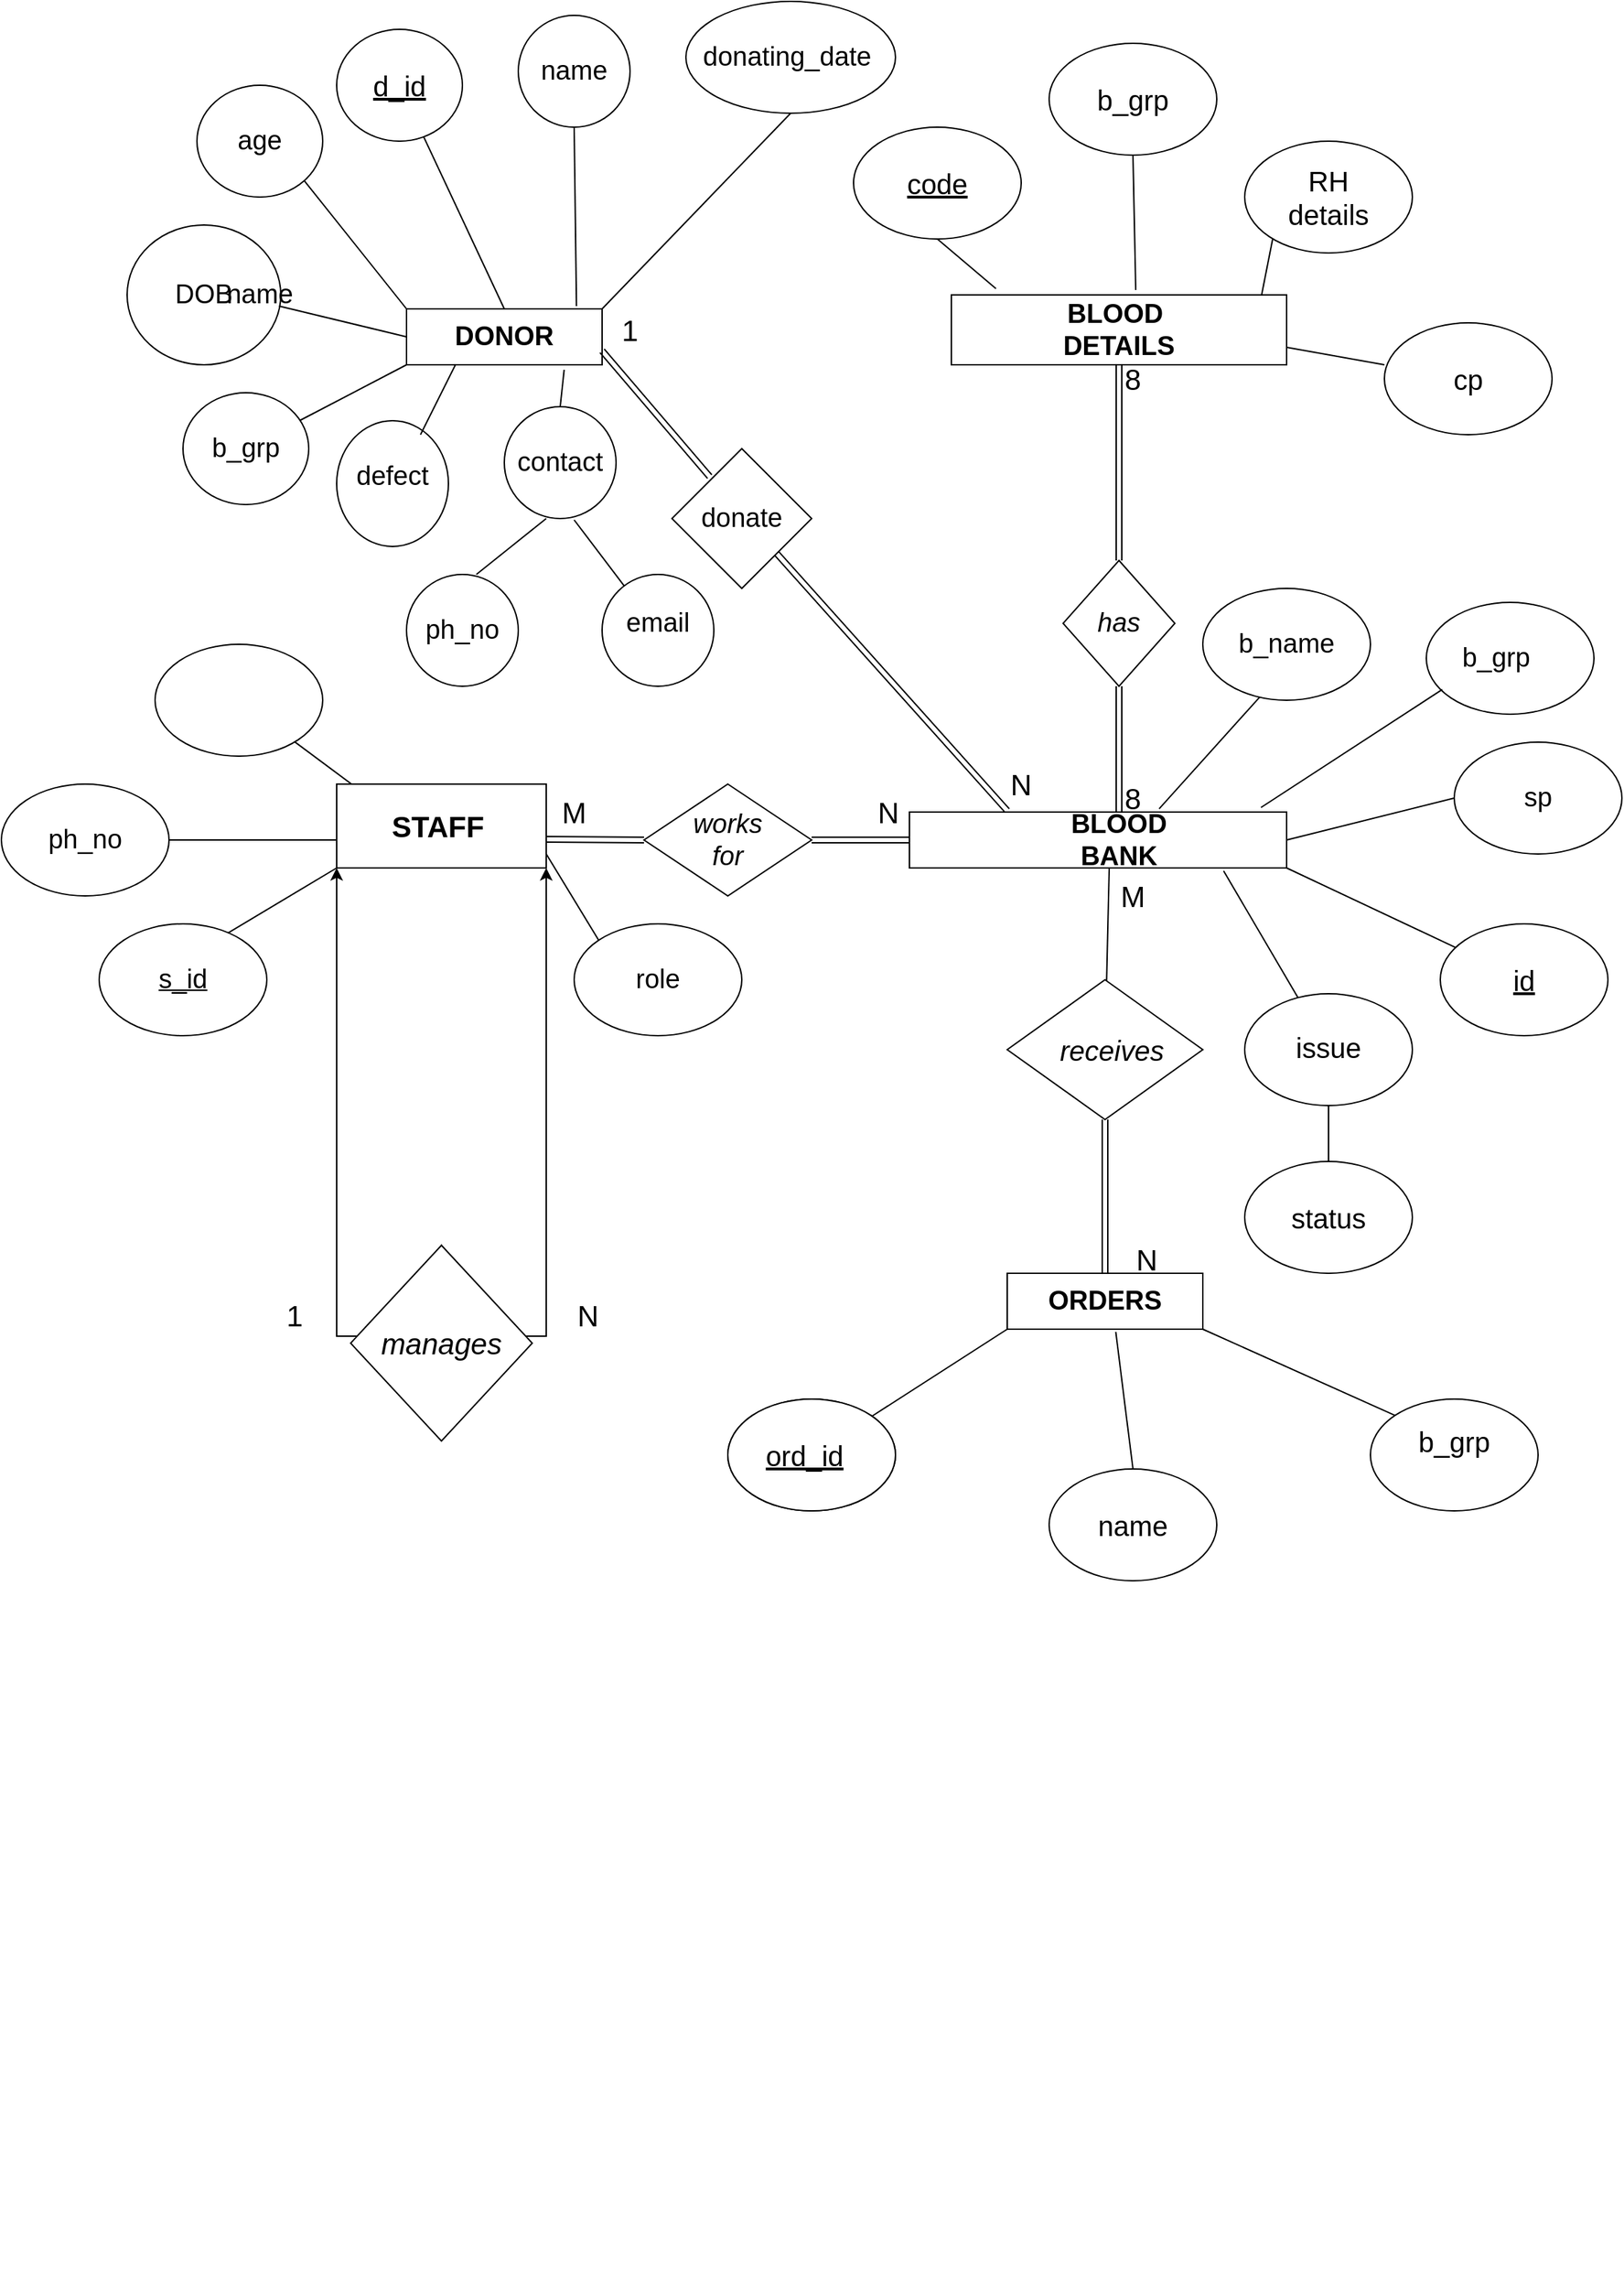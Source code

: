 <mxfile version="14.0.0" type="google"><diagram id="v6pWourK-ktPhXXkIA4Z" name="Page-1"><mxGraphModel dx="2047" dy="3203" grid="1" gridSize="10" guides="1" tooltips="1" connect="1" arrows="1" fold="1" page="1" pageScale="1" pageWidth="850" pageHeight="1100" math="0" shadow="0" extFonts="Permanent Marker^https://fonts.googleapis.com/css?family=Permanent+Marker"><root><mxCell id="0"/><mxCell id="1" parent="0"/><mxCell id="GOh5s-O_sC4EBMlt9YYy-1" value="" style="rounded=0;whiteSpace=wrap;html=1;" parent="1" vertex="1"><mxGeometry x="100" y="90" width="140" height="40" as="geometry"/></mxCell><mxCell id="GOh5s-O_sC4EBMlt9YYy-2" value="" style="whiteSpace=wrap;html=1;" parent="1" vertex="1"><mxGeometry x="490" y="80" width="240" height="50" as="geometry"/></mxCell><mxCell id="GOh5s-O_sC4EBMlt9YYy-3" style="edgeStyle=orthogonalEdgeStyle;rounded=0;orthogonalLoop=1;jettySize=auto;html=1;exitX=0.5;exitY=1;exitDx=0;exitDy=0;" parent="1" source="GOh5s-O_sC4EBMlt9YYy-2" target="GOh5s-O_sC4EBMlt9YYy-2" edge="1"><mxGeometry relative="1" as="geometry"/></mxCell><mxCell id="GOh5s-O_sC4EBMlt9YYy-5" value="" style="rounded=0;whiteSpace=wrap;html=1;" parent="1" vertex="1"><mxGeometry x="460" y="450" width="270" height="40" as="geometry"/></mxCell><mxCell id="GOh5s-O_sC4EBMlt9YYy-9" value="" style="rhombus;whiteSpace=wrap;html=1;" parent="1" vertex="1"><mxGeometry x="290" y="190" width="100" height="100" as="geometry"/></mxCell><mxCell id="GOh5s-O_sC4EBMlt9YYy-10" value="" style="rhombus;whiteSpace=wrap;html=1;" parent="1" vertex="1"><mxGeometry x="270" y="430" width="120" height="80" as="geometry"/></mxCell><mxCell id="GOh5s-O_sC4EBMlt9YYy-16" value="" style="rhombus;whiteSpace=wrap;html=1;" parent="1" vertex="1"><mxGeometry x="570" y="270" width="80" height="90" as="geometry"/></mxCell><mxCell id="GOh5s-O_sC4EBMlt9YYy-21" style="edgeStyle=orthogonalEdgeStyle;rounded=0;orthogonalLoop=1;jettySize=auto;html=1;" parent="1" source="GOh5s-O_sC4EBMlt9YYy-19" edge="1"><mxGeometry relative="1" as="geometry"><mxPoint x="200" y="490" as="targetPoint"/><mxPoint x="160.0" y="825.0" as="sourcePoint"/><Array as="points"><mxPoint x="200" y="825"/></Array></mxGeometry></mxCell><mxCell id="GOh5s-O_sC4EBMlt9YYy-24" style="edgeStyle=orthogonalEdgeStyle;rounded=0;orthogonalLoop=1;jettySize=auto;html=1;entryX=0;entryY=1;entryDx=0;entryDy=0;entryPerimeter=0;" parent="1" source="GOh5s-O_sC4EBMlt9YYy-19" edge="1"><mxGeometry relative="1" as="geometry"><mxPoint x="50" y="490" as="targetPoint"/><mxPoint x="90.0" y="825.0" as="sourcePoint"/><Array as="points"><mxPoint x="50" y="825"/><mxPoint x="50" y="510"/></Array></mxGeometry></mxCell><mxCell id="GOh5s-O_sC4EBMlt9YYy-26" value="" style="rhombus;whiteSpace=wrap;html=1;" parent="1" vertex="1"><mxGeometry x="530" y="570" width="140" height="100" as="geometry"/></mxCell><mxCell id="GOh5s-O_sC4EBMlt9YYy-19" value="" style="rhombus;whiteSpace=wrap;html=1;" parent="1" vertex="1"><mxGeometry x="90" y="760" width="70" height="130" as="geometry"/></mxCell><mxCell id="GOh5s-O_sC4EBMlt9YYy-27" value="" style="rounded=0;whiteSpace=wrap;html=1;" parent="1" vertex="1"><mxGeometry x="530" y="780" width="140" height="40" as="geometry"/></mxCell><mxCell id="GOh5s-O_sC4EBMlt9YYy-28" value="" style="ellipse;whiteSpace=wrap;html=1;" parent="1" vertex="1"><mxGeometry x="50" y="-110" width="90" height="80" as="geometry"/></mxCell><mxCell id="GOh5s-O_sC4EBMlt9YYy-29" value="" style="ellipse;whiteSpace=wrap;html=1;" parent="1" vertex="1"><mxGeometry x="180" y="-120" width="80" height="80" as="geometry"/></mxCell><mxCell id="GOh5s-O_sC4EBMlt9YYy-30" value="" style="ellipse;whiteSpace=wrap;html=1;" parent="1" vertex="1"><mxGeometry x="300" y="-130" width="150" height="80" as="geometry"/></mxCell><mxCell id="GOh5s-O_sC4EBMlt9YYy-32" value="" style="ellipse;whiteSpace=wrap;html=1;" parent="1" vertex="1"><mxGeometry x="-50" y="-70" width="90" height="80" as="geometry"/></mxCell><mxCell id="GOh5s-O_sC4EBMlt9YYy-33" value="" style="ellipse;whiteSpace=wrap;html=1;" parent="1" vertex="1"><mxGeometry x="-100" y="30" width="110" height="100" as="geometry"/></mxCell><mxCell id="GOh5s-O_sC4EBMlt9YYy-34" value="" style="ellipse;whiteSpace=wrap;html=1;" parent="1" vertex="1"><mxGeometry x="-60" y="150" width="90" height="80" as="geometry"/></mxCell><mxCell id="GOh5s-O_sC4EBMlt9YYy-35" value="" style="ellipse;whiteSpace=wrap;html=1;" parent="1" vertex="1"><mxGeometry x="50" y="170" width="80" height="90" as="geometry"/></mxCell><mxCell id="GOh5s-O_sC4EBMlt9YYy-37" value="" style="ellipse;whiteSpace=wrap;html=1;aspect=fixed;" parent="1" vertex="1"><mxGeometry x="170" y="160" width="80" height="80" as="geometry"/></mxCell><mxCell id="GOh5s-O_sC4EBMlt9YYy-39" value="" style="ellipse;whiteSpace=wrap;html=1;aspect=fixed;" parent="1" vertex="1"><mxGeometry x="100" y="280" width="80" height="80" as="geometry"/></mxCell><mxCell id="GOh5s-O_sC4EBMlt9YYy-40" value="" style="ellipse;whiteSpace=wrap;html=1;aspect=fixed;" parent="1" vertex="1"><mxGeometry x="240" y="280" width="80" height="80" as="geometry"/></mxCell><mxCell id="GOh5s-O_sC4EBMlt9YYy-43" value="" style="endArrow=none;html=1;entryX=0.5;entryY=1;entryDx=0;entryDy=0;exitX=1;exitY=0;exitDx=0;exitDy=0;" parent="1" source="GOh5s-O_sC4EBMlt9YYy-1" target="GOh5s-O_sC4EBMlt9YYy-30" edge="1"><mxGeometry width="50" height="50" relative="1" as="geometry"><mxPoint x="400" y="190" as="sourcePoint"/><mxPoint x="450" y="140" as="targetPoint"/></mxGeometry></mxCell><mxCell id="GOh5s-O_sC4EBMlt9YYy-44" value="" style="endArrow=none;html=1;entryX=0.5;entryY=1;entryDx=0;entryDy=0;exitX=0.869;exitY=-0.05;exitDx=0;exitDy=0;exitPerimeter=0;" parent="1" source="GOh5s-O_sC4EBMlt9YYy-1" target="GOh5s-O_sC4EBMlt9YYy-29" edge="1"><mxGeometry width="50" height="50" relative="1" as="geometry"><mxPoint x="400" y="190" as="sourcePoint"/><mxPoint x="450" y="140" as="targetPoint"/></mxGeometry></mxCell><mxCell id="GOh5s-O_sC4EBMlt9YYy-45" value="" style="endArrow=none;html=1;exitX=0.5;exitY=0;exitDx=0;exitDy=0;" parent="1" source="GOh5s-O_sC4EBMlt9YYy-1" target="GOh5s-O_sC4EBMlt9YYy-28" edge="1"><mxGeometry width="50" height="50" relative="1" as="geometry"><mxPoint x="400" y="190" as="sourcePoint"/><mxPoint x="450" y="140" as="targetPoint"/></mxGeometry></mxCell><mxCell id="GOh5s-O_sC4EBMlt9YYy-46" value="" style="endArrow=none;html=1;entryX=1;entryY=1;entryDx=0;entryDy=0;exitX=0;exitY=0;exitDx=0;exitDy=0;" parent="1" source="GOh5s-O_sC4EBMlt9YYy-1" target="GOh5s-O_sC4EBMlt9YYy-32" edge="1"><mxGeometry width="50" height="50" relative="1" as="geometry"><mxPoint x="400" y="190" as="sourcePoint"/><mxPoint x="450" y="140" as="targetPoint"/></mxGeometry></mxCell><mxCell id="GOh5s-O_sC4EBMlt9YYy-47" value="" style="endArrow=none;html=1;entryX=0.989;entryY=0.58;entryDx=0;entryDy=0;entryPerimeter=0;" parent="1" target="GOh5s-O_sC4EBMlt9YYy-33" edge="1"><mxGeometry width="50" height="50" relative="1" as="geometry"><mxPoint x="100" y="110" as="sourcePoint"/><mxPoint x="450" y="140" as="targetPoint"/></mxGeometry></mxCell><mxCell id="GOh5s-O_sC4EBMlt9YYy-48" value="" style="endArrow=none;html=1;entryX=0;entryY=1;entryDx=0;entryDy=0;" parent="1" source="GOh5s-O_sC4EBMlt9YYy-34" target="GOh5s-O_sC4EBMlt9YYy-1" edge="1"><mxGeometry width="50" height="50" relative="1" as="geometry"><mxPoint x="400" y="190" as="sourcePoint"/><mxPoint x="450" y="140" as="targetPoint"/></mxGeometry></mxCell><mxCell id="GOh5s-O_sC4EBMlt9YYy-49" value="" style="endArrow=none;html=1;entryX=0.25;entryY=1;entryDx=0;entryDy=0;exitX=0.75;exitY=0.111;exitDx=0;exitDy=0;exitPerimeter=0;" parent="1" source="GOh5s-O_sC4EBMlt9YYy-35" target="GOh5s-O_sC4EBMlt9YYy-1" edge="1"><mxGeometry width="50" height="50" relative="1" as="geometry"><mxPoint x="100" y="160" as="sourcePoint"/><mxPoint x="450" y="140" as="targetPoint"/><Array as="points"/></mxGeometry></mxCell><mxCell id="GOh5s-O_sC4EBMlt9YYy-50" value="" style="endArrow=none;html=1;exitX=0.5;exitY=0;exitDx=0;exitDy=0;entryX=0.806;entryY=1.09;entryDx=0;entryDy=0;entryPerimeter=0;" parent="1" source="GOh5s-O_sC4EBMlt9YYy-37" target="GOh5s-O_sC4EBMlt9YYy-1" edge="1"><mxGeometry width="50" height="50" relative="1" as="geometry"><mxPoint x="400" y="190" as="sourcePoint"/><mxPoint x="450" y="140" as="targetPoint"/></mxGeometry></mxCell><mxCell id="GOh5s-O_sC4EBMlt9YYy-51" value="" style="endArrow=none;html=1;entryX=1;entryY=0.75;entryDx=0;entryDy=0;" parent="1" target="GOh5s-O_sC4EBMlt9YYy-1" edge="1"><mxGeometry width="50" height="50" relative="1" as="geometry"><mxPoint x="240" y="120" as="sourcePoint"/><mxPoint x="460" y="140" as="targetPoint"/></mxGeometry></mxCell><mxCell id="GOh5s-O_sC4EBMlt9YYy-52" value="" style="endArrow=none;html=1;" parent="1" edge="1"><mxGeometry width="50" height="50" relative="1" as="geometry"><mxPoint x="320" y="120" as="sourcePoint"/><mxPoint x="320" y="120" as="targetPoint"/></mxGeometry></mxCell><mxCell id="GOh5s-O_sC4EBMlt9YYy-57" value="" style="endArrow=none;html=1;" parent="1" edge="1"><mxGeometry width="50" height="50" relative="1" as="geometry"><mxPoint x="150" y="280" as="sourcePoint"/><mxPoint x="200" y="240" as="targetPoint"/></mxGeometry></mxCell><mxCell id="GOh5s-O_sC4EBMlt9YYy-59" value="" style="endArrow=none;html=1;" parent="1" source="GOh5s-O_sC4EBMlt9YYy-40" edge="1"><mxGeometry width="50" height="50" relative="1" as="geometry"><mxPoint x="480" y="410" as="sourcePoint"/><mxPoint x="220" y="241" as="targetPoint"/></mxGeometry></mxCell><mxCell id="GOh5s-O_sC4EBMlt9YYy-62" value="" style="shape=link;html=1;exitX=1;exitY=0.75;exitDx=0;exitDy=0;" parent="1" source="GOh5s-O_sC4EBMlt9YYy-1" edge="1"><mxGeometry width="100" relative="1" as="geometry"><mxPoint x="450" y="240" as="sourcePoint"/><mxPoint x="317" y="210" as="targetPoint"/></mxGeometry></mxCell><mxCell id="GOh5s-O_sC4EBMlt9YYy-63" value="" style="shape=link;html=1;exitX=1;exitY=1;exitDx=0;exitDy=0;" parent="1" source="GOh5s-O_sC4EBMlt9YYy-9" edge="1"><mxGeometry width="100" relative="1" as="geometry"><mxPoint x="450" y="240" as="sourcePoint"/><mxPoint x="530" y="449" as="targetPoint"/></mxGeometry></mxCell><mxCell id="GOh5s-O_sC4EBMlt9YYy-66" value="" style="shape=link;html=1;entryX=0.5;entryY=0;entryDx=0;entryDy=0;" parent="1" source="GOh5s-O_sC4EBMlt9YYy-26" target="GOh5s-O_sC4EBMlt9YYy-27" edge="1"><mxGeometry width="100" relative="1" as="geometry"><mxPoint x="450" y="640" as="sourcePoint"/><mxPoint x="550" y="640" as="targetPoint"/></mxGeometry></mxCell><mxCell id="GOh5s-O_sC4EBMlt9YYy-67" value="" style="endArrow=none;html=1;" parent="1" source="GOh5s-O_sC4EBMlt9YYy-26" edge="1"><mxGeometry width="50" height="50" relative="1" as="geometry"><mxPoint x="480" y="670" as="sourcePoint"/><mxPoint x="603" y="490" as="targetPoint"/></mxGeometry></mxCell><mxCell id="GOh5s-O_sC4EBMlt9YYy-68" value="" style="ellipse;whiteSpace=wrap;html=1;" parent="1" vertex="1"><mxGeometry x="700" y="580" width="120" height="80" as="geometry"/></mxCell><mxCell id="GOh5s-O_sC4EBMlt9YYy-69" value="" style="ellipse;whiteSpace=wrap;html=1;" parent="1" vertex="1"><mxGeometry x="700" y="700" width="120" height="80" as="geometry"/></mxCell><mxCell id="GOh5s-O_sC4EBMlt9YYy-73" value="" style="ellipse;whiteSpace=wrap;html=1;" parent="1" vertex="1"><mxGeometry x="840" y="530" width="120" height="80" as="geometry"/></mxCell><mxCell id="GOh5s-O_sC4EBMlt9YYy-74" value="" style="ellipse;whiteSpace=wrap;html=1;" parent="1" vertex="1"><mxGeometry x="850" y="400" width="120" height="80" as="geometry"/></mxCell><mxCell id="GOh5s-O_sC4EBMlt9YYy-75" value="" style="ellipse;whiteSpace=wrap;html=1;" parent="1" vertex="1"><mxGeometry x="670" y="290" width="120" height="80" as="geometry"/></mxCell><mxCell id="GOh5s-O_sC4EBMlt9YYy-76" value="" style="ellipse;whiteSpace=wrap;html=1;" parent="1" vertex="1"><mxGeometry x="830" y="300" width="120" height="80" as="geometry"/></mxCell><mxCell id="GOh5s-O_sC4EBMlt9YYy-78" value="" style="endArrow=none;html=1;exitX=0.662;exitY=-0.058;exitDx=0;exitDy=0;exitPerimeter=0;entryX=0.34;entryY=0.971;entryDx=0;entryDy=0;entryPerimeter=0;" parent="1" source="GOh5s-O_sC4EBMlt9YYy-5" target="GOh5s-O_sC4EBMlt9YYy-75" edge="1"><mxGeometry width="50" height="50" relative="1" as="geometry"><mxPoint x="1110" y="200" as="sourcePoint"/><mxPoint x="1160" y="150" as="targetPoint"/></mxGeometry></mxCell><mxCell id="GOh5s-O_sC4EBMlt9YYy-79" value="" style="endArrow=none;html=1;exitX=0.932;exitY=-0.081;exitDx=0;exitDy=0;exitPerimeter=0;entryX=0.095;entryY=0.779;entryDx=0;entryDy=0;entryPerimeter=0;" parent="1" source="GOh5s-O_sC4EBMlt9YYy-5" target="GOh5s-O_sC4EBMlt9YYy-76" edge="1"><mxGeometry width="50" height="50" relative="1" as="geometry"><mxPoint x="1110" y="200" as="sourcePoint"/><mxPoint x="790" y="531.778" as="targetPoint"/></mxGeometry></mxCell><mxCell id="GOh5s-O_sC4EBMlt9YYy-80" value="" style="endArrow=none;html=1;exitX=1;exitY=0.5;exitDx=0;exitDy=0;entryX=0;entryY=0.5;entryDx=0;entryDy=0;" parent="1" source="GOh5s-O_sC4EBMlt9YYy-5" target="GOh5s-O_sC4EBMlt9YYy-74" edge="1"><mxGeometry width="50" height="50" relative="1" as="geometry"><mxPoint x="1110" y="290" as="sourcePoint"/><mxPoint x="1160" y="240" as="targetPoint"/></mxGeometry></mxCell><mxCell id="GOh5s-O_sC4EBMlt9YYy-81" value="" style="endArrow=none;html=1;exitX=1;exitY=1;exitDx=0;exitDy=0;" parent="1" source="GOh5s-O_sC4EBMlt9YYy-5" target="GOh5s-O_sC4EBMlt9YYy-73" edge="1"><mxGeometry width="50" height="50" relative="1" as="geometry"><mxPoint x="1110" y="290" as="sourcePoint"/><mxPoint x="1160" y="240" as="targetPoint"/></mxGeometry></mxCell><mxCell id="GOh5s-O_sC4EBMlt9YYy-82" value="" style="endArrow=none;html=1;exitX=0.833;exitY=1.053;exitDx=0;exitDy=0;exitPerimeter=0;" parent="1" source="GOh5s-O_sC4EBMlt9YYy-5" target="GOh5s-O_sC4EBMlt9YYy-68" edge="1"><mxGeometry width="50" height="50" relative="1" as="geometry"><mxPoint x="1110" y="540" as="sourcePoint"/><mxPoint x="1160" y="490" as="targetPoint"/></mxGeometry></mxCell><mxCell id="GOh5s-O_sC4EBMlt9YYy-83" value="" style="endArrow=none;html=1;exitX=0.5;exitY=0;exitDx=0;exitDy=0;entryX=0.5;entryY=1;entryDx=0;entryDy=0;" parent="1" source="GOh5s-O_sC4EBMlt9YYy-69" target="GOh5s-O_sC4EBMlt9YYy-68" edge="1"><mxGeometry width="50" height="50" relative="1" as="geometry"><mxPoint x="1110" y="540" as="sourcePoint"/><mxPoint x="1160" y="490" as="targetPoint"/></mxGeometry></mxCell><mxCell id="GOh5s-O_sC4EBMlt9YYy-84" value="" style="ellipse;whiteSpace=wrap;html=1;" parent="1" vertex="1"><mxGeometry x="220" y="530" width="120" height="80" as="geometry"/></mxCell><mxCell id="GOh5s-O_sC4EBMlt9YYy-86" value="" style="ellipse;whiteSpace=wrap;html=1;" parent="1" vertex="1"><mxGeometry x="-80" y="330" width="120" height="80" as="geometry"/></mxCell><mxCell id="GOh5s-O_sC4EBMlt9YYy-87" value="" style="ellipse;whiteSpace=wrap;html=1;" parent="1" vertex="1"><mxGeometry x="-190" y="430" width="120" height="80" as="geometry"/></mxCell><mxCell id="GOh5s-O_sC4EBMlt9YYy-88" value="" style="ellipse;whiteSpace=wrap;html=1;" parent="1" vertex="1"><mxGeometry x="-120" y="530" width="120" height="80" as="geometry"/></mxCell><mxCell id="GOh5s-O_sC4EBMlt9YYy-89" value="" style="ellipse;whiteSpace=wrap;html=1;" parent="1" vertex="1"><mxGeometry x="330" y="870" width="120" height="80" as="geometry"/></mxCell><mxCell id="GOh5s-O_sC4EBMlt9YYy-90" value="" style="ellipse;whiteSpace=wrap;html=1;" parent="1" vertex="1"><mxGeometry x="330" y="870" width="120" height="80" as="geometry"/></mxCell><mxCell id="GOh5s-O_sC4EBMlt9YYy-91" value="" style="ellipse;whiteSpace=wrap;html=1;" parent="1" vertex="1"><mxGeometry x="560" y="920" width="120" height="80" as="geometry"/></mxCell><mxCell id="GOh5s-O_sC4EBMlt9YYy-92" value="" style="ellipse;whiteSpace=wrap;html=1;" parent="1" vertex="1"><mxGeometry x="790" y="870" width="120" height="80" as="geometry"/></mxCell><mxCell id="GOh5s-O_sC4EBMlt9YYy-93" value="" style="endArrow=none;html=1;entryX=0;entryY=1;entryDx=0;entryDy=0;" parent="1" source="GOh5s-O_sC4EBMlt9YYy-90" target="GOh5s-O_sC4EBMlt9YYy-27" edge="1"><mxGeometry width="50" height="50" relative="1" as="geometry"><mxPoint x="370" y="870" as="sourcePoint"/><mxPoint x="420" y="820" as="targetPoint"/></mxGeometry></mxCell><mxCell id="GOh5s-O_sC4EBMlt9YYy-94" value="" style="endArrow=none;html=1;entryX=0.555;entryY=1.047;entryDx=0;entryDy=0;entryPerimeter=0;exitX=0.5;exitY=0;exitDx=0;exitDy=0;" parent="1" source="GOh5s-O_sC4EBMlt9YYy-91" target="GOh5s-O_sC4EBMlt9YYy-27" edge="1"><mxGeometry width="50" height="50" relative="1" as="geometry"><mxPoint x="370" y="870" as="sourcePoint"/><mxPoint x="420" y="820" as="targetPoint"/></mxGeometry></mxCell><mxCell id="GOh5s-O_sC4EBMlt9YYy-95" value="" style="endArrow=none;html=1;entryX=1;entryY=1;entryDx=0;entryDy=0;exitX=0;exitY=0;exitDx=0;exitDy=0;" parent="1" source="GOh5s-O_sC4EBMlt9YYy-92" target="GOh5s-O_sC4EBMlt9YYy-27" edge="1"><mxGeometry width="50" height="50" relative="1" as="geometry"><mxPoint x="370" y="870" as="sourcePoint"/><mxPoint x="420" y="820" as="targetPoint"/></mxGeometry></mxCell><mxCell id="GOh5s-O_sC4EBMlt9YYy-96" value="" style="endArrow=none;html=1;exitX=0.25;exitY=0;exitDx=0;exitDy=0;" parent="1" target="GOh5s-O_sC4EBMlt9YYy-86" edge="1"><mxGeometry width="50" height="50" relative="1" as="geometry"><mxPoint x="87.5" y="450" as="sourcePoint"/><mxPoint x="320" y="500" as="targetPoint"/></mxGeometry></mxCell><mxCell id="GOh5s-O_sC4EBMlt9YYy-97" value="" style="endArrow=none;html=1;exitX=1;exitY=0.5;exitDx=0;exitDy=0;entryX=0;entryY=0.5;entryDx=0;entryDy=0;" parent="1" source="GOh5s-O_sC4EBMlt9YYy-87" edge="1"><mxGeometry width="50" height="50" relative="1" as="geometry"><mxPoint x="270" y="550" as="sourcePoint"/><mxPoint x="50" y="470" as="targetPoint"/></mxGeometry></mxCell><mxCell id="GOh5s-O_sC4EBMlt9YYy-98" value="" style="endArrow=none;html=1;exitX=0.768;exitY=0.082;exitDx=0;exitDy=0;exitPerimeter=0;" parent="1" source="GOh5s-O_sC4EBMlt9YYy-88" edge="1"><mxGeometry width="50" height="50" relative="1" as="geometry"><mxPoint x="-35" y="530" as="sourcePoint"/><mxPoint x="50" y="490" as="targetPoint"/></mxGeometry></mxCell><mxCell id="GOh5s-O_sC4EBMlt9YYy-100" value="BLOOD&amp;nbsp; DETAILS" style="text;html=1;strokeColor=none;fillColor=none;align=center;verticalAlign=middle;whiteSpace=wrap;rounded=0;fontStyle=1;fontSize=19;" parent="1" vertex="1"><mxGeometry x="580" y="90" width="60" height="30" as="geometry"/></mxCell><mxCell id="GOh5s-O_sC4EBMlt9YYy-103" value="donate" style="text;html=1;strokeColor=none;fillColor=none;align=center;verticalAlign=middle;whiteSpace=wrap;rounded=0;fontSize=19;" parent="1" vertex="1"><mxGeometry x="320" y="230" width="40" height="20" as="geometry"/></mxCell><mxCell id="GOh5s-O_sC4EBMlt9YYy-104" value="donating_date" style="text;html=1;strokeColor=none;fillColor=none;align=center;verticalAlign=middle;whiteSpace=wrap;rounded=0;fontSize=19;" parent="1" vertex="1"><mxGeometry x="350" y="-100" width="45" height="20" as="geometry"/></mxCell><mxCell id="GOh5s-O_sC4EBMlt9YYy-105" value="name" style="text;html=1;strokeColor=none;fillColor=none;align=center;verticalAlign=middle;whiteSpace=wrap;rounded=0;fontSize=19;" parent="1" vertex="1"><mxGeometry x="200" y="-95" width="40" height="30" as="geometry"/></mxCell><mxCell id="GOh5s-O_sC4EBMlt9YYy-107" value="age" style="text;html=1;strokeColor=none;fillColor=none;align=center;verticalAlign=middle;whiteSpace=wrap;rounded=0;fontSize=19;" parent="1" vertex="1"><mxGeometry x="-25" y="-40" width="40" height="20" as="geometry"/></mxCell><mxCell id="GOh5s-O_sC4EBMlt9YYy-108" value="DOB" style="text;html=1;strokeColor=none;fillColor=none;align=center;verticalAlign=middle;whiteSpace=wrap;rounded=0;fontSize=19;" parent="1" vertex="1"><mxGeometry x="-65" y="70" width="40" height="20" as="geometry"/></mxCell><mxCell id="GOh5s-O_sC4EBMlt9YYy-109" value="b_grp" style="text;html=1;strokeColor=none;fillColor=none;align=center;verticalAlign=middle;whiteSpace=wrap;rounded=0;fontSize=19;" parent="1" vertex="1"><mxGeometry x="-35" y="180" width="40" height="20" as="geometry"/></mxCell><mxCell id="GOh5s-O_sC4EBMlt9YYy-110" value="contact" style="text;html=1;strokeColor=none;fillColor=none;align=center;verticalAlign=middle;whiteSpace=wrap;rounded=0;fontSize=19;" parent="1" vertex="1"><mxGeometry x="190" y="190" width="40" height="20" as="geometry"/></mxCell><mxCell id="GOh5s-O_sC4EBMlt9YYy-111" value="defect" style="text;html=1;strokeColor=none;fillColor=none;align=center;verticalAlign=middle;whiteSpace=wrap;rounded=0;fontSize=19;" parent="1" vertex="1"><mxGeometry x="70" y="200" width="40" height="20" as="geometry"/></mxCell><mxCell id="GOh5s-O_sC4EBMlt9YYy-112" value="ph_no" style="text;html=1;strokeColor=none;fillColor=none;align=center;verticalAlign=middle;whiteSpace=wrap;rounded=0;fontSize=19;" parent="1" vertex="1"><mxGeometry x="120" y="310" width="40" height="20" as="geometry"/></mxCell><mxCell id="GOh5s-O_sC4EBMlt9YYy-113" value="email" style="text;html=1;strokeColor=none;fillColor=none;align=center;verticalAlign=middle;whiteSpace=wrap;rounded=0;fontSize=19;" parent="1" vertex="1"><mxGeometry x="260" y="305" width="40" height="20" as="geometry"/></mxCell><mxCell id="GOh5s-O_sC4EBMlt9YYy-114" value="DONOR" style="text;html=1;strokeColor=none;fillColor=none;align=center;verticalAlign=middle;whiteSpace=wrap;rounded=0;fontSize=19;fontStyle=1" parent="1" vertex="1"><mxGeometry x="150" y="95" width="40" height="30" as="geometry"/></mxCell><mxCell id="GOh5s-O_sC4EBMlt9YYy-115" value="&lt;i&gt;has&lt;/i&gt;" style="text;html=1;strokeColor=none;fillColor=none;align=center;verticalAlign=middle;whiteSpace=wrap;rounded=0;fontSize=19;" parent="1" vertex="1"><mxGeometry x="590" y="305" width="40" height="20" as="geometry"/></mxCell><mxCell id="GOh5s-O_sC4EBMlt9YYy-116" value="b_name" style="text;html=1;strokeColor=none;fillColor=none;align=center;verticalAlign=middle;whiteSpace=wrap;rounded=0;fontSize=19;" parent="1" vertex="1"><mxGeometry x="710" y="320" width="40" height="20" as="geometry"/></mxCell><mxCell id="GOh5s-O_sC4EBMlt9YYy-117" value="BLOOD BANK" style="text;html=1;strokeColor=none;fillColor=none;align=center;verticalAlign=middle;whiteSpace=wrap;rounded=0;fontSize=19;fontStyle=1" parent="1" vertex="1"><mxGeometry x="590" y="460" width="40" height="20" as="geometry"/></mxCell><mxCell id="GOh5s-O_sC4EBMlt9YYy-118" value="STAFF" style="text;html=1;strokeColor=none;fillColor=none;align=center;verticalAlign=middle;whiteSpace=wrap;rounded=0;fontSize=19;fontStyle=1" parent="1" vertex="1"><mxGeometry x="105" y="460" width="40" height="20" as="geometry"/></mxCell><mxCell id="GOh5s-O_sC4EBMlt9YYy-119" value="name" style="text;html=1;strokeColor=none;fillColor=none;align=center;verticalAlign=middle;whiteSpace=wrap;rounded=0;fontSize=19;" parent="1" vertex="1"><mxGeometry x="-25" y="70" width="40" height="20" as="geometry"/></mxCell><mxCell id="GOh5s-O_sC4EBMlt9YYy-120" value="ph_no" style="text;html=1;strokeColor=none;fillColor=none;align=center;verticalAlign=middle;whiteSpace=wrap;rounded=0;fontSize=19;" parent="1" vertex="1"><mxGeometry x="-150" y="460" width="40" height="20" as="geometry"/></mxCell><mxCell id="GOh5s-O_sC4EBMlt9YYy-121" value="s_id" style="text;html=1;strokeColor=none;fillColor=none;align=center;verticalAlign=middle;whiteSpace=wrap;rounded=0;fontSize=19;fontStyle=4" parent="1" vertex="1"><mxGeometry x="-80" y="560" width="40" height="20" as="geometry"/></mxCell><mxCell id="GOh5s-O_sC4EBMlt9YYy-122" value="works for" style="text;html=1;strokeColor=none;fillColor=none;align=center;verticalAlign=middle;whiteSpace=wrap;rounded=0;fontSize=19;fontStyle=2" parent="1" vertex="1"><mxGeometry x="310" y="460" width="40" height="20" as="geometry"/></mxCell><mxCell id="GOh5s-O_sC4EBMlt9YYy-123" value="b_grp" style="text;html=1;strokeColor=none;fillColor=none;align=center;verticalAlign=middle;whiteSpace=wrap;rounded=0;fontSize=19;" parent="1" vertex="1"><mxGeometry x="860" y="330" width="40" height="20" as="geometry"/></mxCell><mxCell id="GOh5s-O_sC4EBMlt9YYy-124" value="sp" style="text;html=1;strokeColor=none;fillColor=none;align=center;verticalAlign=middle;whiteSpace=wrap;rounded=0;fontSize=19;" parent="1" vertex="1"><mxGeometry x="890" y="420" width="40" height="40" as="geometry"/></mxCell><mxCell id="GOh5s-O_sC4EBMlt9YYy-125" value="role" style="text;html=1;strokeColor=none;fillColor=none;align=center;verticalAlign=middle;whiteSpace=wrap;rounded=0;fontSize=19;" parent="1" vertex="1"><mxGeometry x="260" y="560" width="40" height="20" as="geometry"/></mxCell><mxCell id="GOh5s-O_sC4EBMlt9YYy-126" value="" style="endArrow=none;html=1;fontSize=19;exitX=1;exitY=0.75;exitDx=0;exitDy=0;entryX=0;entryY=0;entryDx=0;entryDy=0;" parent="1" target="GOh5s-O_sC4EBMlt9YYy-84" edge="1"><mxGeometry width="50" height="50" relative="1" as="geometry"><mxPoint x="200" y="480" as="sourcePoint"/><mxPoint x="290" y="210" as="targetPoint"/></mxGeometry></mxCell><mxCell id="GOh5s-O_sC4EBMlt9YYy-128" value="ORDERS" style="text;html=1;strokeColor=none;fillColor=none;align=center;verticalAlign=middle;whiteSpace=wrap;rounded=0;fontSize=19;fontStyle=1" parent="1" vertex="1"><mxGeometry x="570" y="790" width="60" height="20" as="geometry"/></mxCell><mxCell id="GOh5s-O_sC4EBMlt9YYy-132" value="manages" style="text;html=1;strokeColor=none;fillColor=none;align=center;verticalAlign=middle;whiteSpace=wrap;rounded=0;fontSize=19;" parent="1" vertex="1"><mxGeometry x="110" y="820" width="40" height="20" as="geometry"/></mxCell><mxCell id="GOh5s-O_sC4EBMlt9YYy-133" value="ord_id" style="text;html=1;strokeColor=none;fillColor=none;align=center;verticalAlign=middle;whiteSpace=wrap;rounded=0;fontSize=20;fontStyle=4" parent="1" vertex="1"><mxGeometry x="305" y="315" width="160" height="1190" as="geometry"/></mxCell><mxCell id="GOh5s-O_sC4EBMlt9YYy-134" value="name" style="text;html=1;strokeColor=none;fillColor=none;align=center;verticalAlign=middle;whiteSpace=wrap;rounded=0;fontSize=20;" parent="1" vertex="1"><mxGeometry x="600" y="950" width="40" height="20" as="geometry"/></mxCell><mxCell id="GOh5s-O_sC4EBMlt9YYy-135" value="b_grp" style="text;html=1;strokeColor=none;fillColor=none;align=center;verticalAlign=middle;whiteSpace=wrap;rounded=0;fontSize=20;" parent="1" vertex="1"><mxGeometry x="830" y="890" width="40" height="20" as="geometry"/></mxCell><mxCell id="GOh5s-O_sC4EBMlt9YYy-136" value="" style="rhombus;whiteSpace=wrap;html=1;fontSize=19;" parent="1" vertex="1"><mxGeometry x="60" y="760" width="130" height="140" as="geometry"/></mxCell><mxCell id="GOh5s-O_sC4EBMlt9YYy-138" value="manages" style="text;html=1;strokeColor=none;fillColor=none;align=center;verticalAlign=middle;whiteSpace=wrap;rounded=0;fontSize=21;fontStyle=2" parent="1" vertex="1"><mxGeometry x="105" y="820" width="40" height="20" as="geometry"/></mxCell><mxCell id="GOh5s-O_sC4EBMlt9YYy-139" value="issue&lt;br&gt;&lt;font size=&quot;1&quot;&gt;&lt;br&gt;&lt;/font&gt;" style="text;html=1;strokeColor=none;fillColor=none;align=center;verticalAlign=middle;whiteSpace=wrap;rounded=0;fontSize=20;" parent="1" vertex="1"><mxGeometry x="740" y="620" width="40" height="20" as="geometry"/></mxCell><mxCell id="GOh5s-O_sC4EBMlt9YYy-140" value="status" style="text;html=1;strokeColor=none;fillColor=none;align=center;verticalAlign=middle;whiteSpace=wrap;rounded=0;fontSize=20;" parent="1" vertex="1"><mxGeometry x="740" y="730" width="40" height="20" as="geometry"/></mxCell><mxCell id="GOh5s-O_sC4EBMlt9YYy-141" value="id" style="text;html=1;strokeColor=none;fillColor=none;align=center;verticalAlign=middle;whiteSpace=wrap;rounded=0;fontSize=20;fontStyle=4" parent="1" vertex="1"><mxGeometry x="880" y="560" width="40" height="20" as="geometry"/></mxCell><mxCell id="GOh5s-O_sC4EBMlt9YYy-142" value="" style="ellipse;whiteSpace=wrap;html=1;fontSize=20;" parent="1" vertex="1"><mxGeometry x="420" y="-40" width="120" height="80" as="geometry"/></mxCell><mxCell id="GOh5s-O_sC4EBMlt9YYy-143" value="" style="ellipse;whiteSpace=wrap;html=1;fontSize=20;" parent="1" vertex="1"><mxGeometry x="560" y="-100" width="120" height="80" as="geometry"/></mxCell><mxCell id="GOh5s-O_sC4EBMlt9YYy-144" value="" style="ellipse;whiteSpace=wrap;html=1;fontSize=20;" parent="1" vertex="1"><mxGeometry x="700" y="-30" width="120" height="80" as="geometry"/></mxCell><mxCell id="GOh5s-O_sC4EBMlt9YYy-145" value="" style="ellipse;whiteSpace=wrap;html=1;fontSize=20;" parent="1" vertex="1"><mxGeometry x="800" y="100" width="120" height="80" as="geometry"/></mxCell><mxCell id="GOh5s-O_sC4EBMlt9YYy-146" value="" style="endArrow=none;html=1;fontSize=20;entryX=0.5;entryY=1;entryDx=0;entryDy=0;exitX=0.133;exitY=-0.09;exitDx=0;exitDy=0;exitPerimeter=0;" parent="1" source="GOh5s-O_sC4EBMlt9YYy-2" target="GOh5s-O_sC4EBMlt9YYy-142" edge="1"><mxGeometry width="50" height="50" relative="1" as="geometry"><mxPoint x="210" y="30" as="sourcePoint"/><mxPoint x="260" y="-20" as="targetPoint"/></mxGeometry></mxCell><mxCell id="GOh5s-O_sC4EBMlt9YYy-147" value="" style="endArrow=none;html=1;fontSize=20;exitX=0.925;exitY=0.01;exitDx=0;exitDy=0;exitPerimeter=0;" parent="1" source="GOh5s-O_sC4EBMlt9YYy-2" edge="1"><mxGeometry width="50" height="50" relative="1" as="geometry"><mxPoint x="670" y="90" as="sourcePoint"/><mxPoint x="720" y="40" as="targetPoint"/></mxGeometry></mxCell><mxCell id="GOh5s-O_sC4EBMlt9YYy-148" value="" style="endArrow=none;html=1;fontSize=20;exitX=0.55;exitY=-0.07;exitDx=0;exitDy=0;exitPerimeter=0;" parent="1" source="GOh5s-O_sC4EBMlt9YYy-2" edge="1"><mxGeometry width="50" height="50" relative="1" as="geometry"><mxPoint x="570" y="30" as="sourcePoint"/><mxPoint x="620" y="-20" as="targetPoint"/></mxGeometry></mxCell><mxCell id="GOh5s-O_sC4EBMlt9YYy-149" value="" style="endArrow=none;html=1;fontSize=20;exitX=1;exitY=0.75;exitDx=0;exitDy=0;" parent="1" source="GOh5s-O_sC4EBMlt9YYy-2" edge="1"><mxGeometry width="50" height="50" relative="1" as="geometry"><mxPoint x="750" y="180" as="sourcePoint"/><mxPoint x="800" y="130" as="targetPoint"/></mxGeometry></mxCell><mxCell id="GOh5s-O_sC4EBMlt9YYy-150" value="cp" style="text;html=1;strokeColor=none;fillColor=none;align=center;verticalAlign=middle;whiteSpace=wrap;rounded=0;fontSize=20;" parent="1" vertex="1"><mxGeometry x="840" y="130" width="40" height="20" as="geometry"/></mxCell><mxCell id="GOh5s-O_sC4EBMlt9YYy-151" value="code" style="text;html=1;strokeColor=none;fillColor=none;align=center;verticalAlign=middle;whiteSpace=wrap;rounded=0;fontSize=20;fontStyle=4" parent="1" vertex="1"><mxGeometry x="460" y="-10" width="40" height="20" as="geometry"/></mxCell><mxCell id="GOh5s-O_sC4EBMlt9YYy-152" value="b_grp" style="text;html=1;strokeColor=none;fillColor=none;align=center;verticalAlign=middle;whiteSpace=wrap;rounded=0;fontSize=20;" parent="1" vertex="1"><mxGeometry x="600" y="-70" width="40" height="20" as="geometry"/></mxCell><mxCell id="GOh5s-O_sC4EBMlt9YYy-153" value="RH details" style="text;html=1;strokeColor=none;fillColor=none;align=center;verticalAlign=middle;whiteSpace=wrap;rounded=0;fontSize=20;" parent="1" vertex="1"><mxGeometry x="740" width="40" height="20" as="geometry"/></mxCell><mxCell id="GOh5s-O_sC4EBMlt9YYy-154" value="d_id" style="text;html=1;strokeColor=none;fillColor=none;align=center;verticalAlign=middle;whiteSpace=wrap;rounded=0;fontSize=20;fontStyle=4" parent="1" vertex="1"><mxGeometry x="75" y="-80" width="40" height="20" as="geometry"/></mxCell><mxCell id="GOh5s-O_sC4EBMlt9YYy-156" value="receives" style="text;html=1;strokeColor=none;fillColor=none;align=center;verticalAlign=middle;whiteSpace=wrap;rounded=0;fontSize=20;fontStyle=2" parent="1" vertex="1"><mxGeometry x="580" y="610" width="50" height="20" as="geometry"/></mxCell><mxCell id="GOh5s-O_sC4EBMlt9YYy-157" value="1" style="text;html=1;strokeColor=none;fillColor=none;align=center;verticalAlign=middle;whiteSpace=wrap;rounded=0;fontSize=21;" parent="1" vertex="1"><mxGeometry y="800" width="40" height="20" as="geometry"/></mxCell><mxCell id="GOh5s-O_sC4EBMlt9YYy-158" value="N" style="text;html=1;strokeColor=none;fillColor=none;align=center;verticalAlign=middle;whiteSpace=wrap;rounded=0;fontSize=21;" parent="1" vertex="1"><mxGeometry x="210" y="800" width="40" height="20" as="geometry"/></mxCell><mxCell id="GOh5s-O_sC4EBMlt9YYy-159" value="M" style="text;html=1;strokeColor=none;fillColor=none;align=center;verticalAlign=middle;whiteSpace=wrap;rounded=0;fontSize=21;" parent="1" vertex="1"><mxGeometry x="200" y="440" width="40" height="20" as="geometry"/></mxCell><mxCell id="GOh5s-O_sC4EBMlt9YYy-160" value="N" style="text;html=1;strokeColor=none;fillColor=none;align=center;verticalAlign=middle;whiteSpace=wrap;rounded=0;fontSize=21;" parent="1" vertex="1"><mxGeometry x="425" y="440" width="40" height="20" as="geometry"/></mxCell><mxCell id="GOh5s-O_sC4EBMlt9YYy-162" value="N" style="text;html=1;strokeColor=none;fillColor=none;align=center;verticalAlign=middle;whiteSpace=wrap;rounded=0;fontSize=21;" parent="1" vertex="1"><mxGeometry x="520" y="420" width="40" height="20" as="geometry"/></mxCell><mxCell id="GOh5s-O_sC4EBMlt9YYy-163" value="8" style="text;html=1;strokeColor=none;fillColor=none;align=center;verticalAlign=middle;whiteSpace=wrap;rounded=0;fontSize=21;" parent="1" vertex="1"><mxGeometry x="600" y="430" width="40" height="20" as="geometry"/></mxCell><mxCell id="GOh5s-O_sC4EBMlt9YYy-166" value="" style="shape=link;html=1;exitX=0.5;exitY=1;exitDx=0;exitDy=0;entryX=0.5;entryY=0;entryDx=0;entryDy=0;" parent="1" source="GOh5s-O_sC4EBMlt9YYy-2" edge="1"><mxGeometry width="100" relative="1" as="geometry"><mxPoint x="610" y="130" as="sourcePoint"/><mxPoint x="610" y="130" as="targetPoint"/></mxGeometry></mxCell><mxCell id="GOh5s-O_sC4EBMlt9YYy-167" value="8" style="text;html=1;strokeColor=none;fillColor=none;align=center;verticalAlign=middle;whiteSpace=wrap;rounded=0;fontSize=21;" parent="1" vertex="1"><mxGeometry x="600" y="130" width="40" height="20" as="geometry"/></mxCell><mxCell id="GOh5s-O_sC4EBMlt9YYy-169" value="M" style="text;html=1;strokeColor=none;fillColor=none;align=center;verticalAlign=middle;whiteSpace=wrap;rounded=0;fontSize=21;" parent="1" vertex="1"><mxGeometry x="600" y="500" width="40" height="20" as="geometry"/></mxCell><mxCell id="GOh5s-O_sC4EBMlt9YYy-172" value="N" style="text;html=1;strokeColor=none;fillColor=none;align=center;verticalAlign=middle;whiteSpace=wrap;rounded=0;fontSize=21;" parent="1" vertex="1"><mxGeometry x="610" y="760" width="40" height="20" as="geometry"/></mxCell><mxCell id="GOh5s-O_sC4EBMlt9YYy-173" value="1" style="text;html=1;strokeColor=none;fillColor=none;align=center;verticalAlign=middle;whiteSpace=wrap;rounded=0;fontSize=21;" parent="1" vertex="1"><mxGeometry x="240" y="95" width="40" height="20" as="geometry"/></mxCell><mxCell id="GOh5s-O_sC4EBMlt9YYy-174" value="" style="rounded=0;whiteSpace=wrap;html=1;fontSize=21;" parent="1" vertex="1"><mxGeometry x="50" y="430" width="150" height="60" as="geometry"/></mxCell><mxCell id="GOh5s-O_sC4EBMlt9YYy-175" value="" style="shape=link;html=1;fontSize=21;" parent="1" edge="1"><mxGeometry width="100" relative="1" as="geometry"><mxPoint x="200" y="469.5" as="sourcePoint"/><mxPoint x="270" y="470" as="targetPoint"/></mxGeometry></mxCell><mxCell id="GOh5s-O_sC4EBMlt9YYy-176" value="" style="shape=link;html=1;fontSize=21;exitX=1;exitY=0.5;exitDx=0;exitDy=0;entryX=0;entryY=0.5;entryDx=0;entryDy=0;" parent="1" source="GOh5s-O_sC4EBMlt9YYy-10" target="GOh5s-O_sC4EBMlt9YYy-5" edge="1"><mxGeometry width="100" relative="1" as="geometry"><mxPoint x="540" y="620" as="sourcePoint"/><mxPoint x="640" y="620" as="targetPoint"/></mxGeometry></mxCell><mxCell id="GOh5s-O_sC4EBMlt9YYy-177" value="STAFF" style="text;html=1;strokeColor=none;fillColor=none;align=center;verticalAlign=middle;whiteSpace=wrap;rounded=0;fontSize=21;fontStyle=1" parent="1" vertex="1"><mxGeometry x="100" y="450" width="45" height="20" as="geometry"/></mxCell><mxCell id="GOh5s-O_sC4EBMlt9YYy-178" value="" style="shape=link;html=1;fontSize=21;entryX=0.5;entryY=0;entryDx=0;entryDy=0;" parent="1" target="GOh5s-O_sC4EBMlt9YYy-16" edge="1"><mxGeometry width="100" relative="1" as="geometry"><mxPoint x="610" y="130" as="sourcePoint"/><mxPoint x="710" y="130" as="targetPoint"/></mxGeometry></mxCell><mxCell id="GOh5s-O_sC4EBMlt9YYy-179" value="" style="shape=link;html=1;fontSize=21;entryX=0.5;entryY=1;entryDx=0;entryDy=0;exitX=0.25;exitY=1;exitDx=0;exitDy=0;" parent="1" source="GOh5s-O_sC4EBMlt9YYy-163" target="GOh5s-O_sC4EBMlt9YYy-16" edge="1"><mxGeometry width="100" relative="1" as="geometry"><mxPoint x="540" y="390" as="sourcePoint"/><mxPoint x="640" y="390" as="targetPoint"/></mxGeometry></mxCell></root></mxGraphModel></diagram></mxfile>